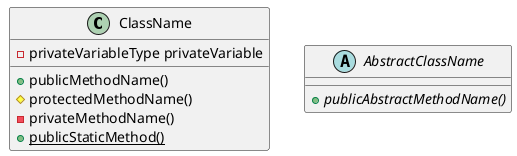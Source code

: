 @startuml

class ClassName{
    + publicMethodName()
    # protectedMethodName()
    - privateMethodName()
    + {static} publicStaticMethod()
    - privateVariableType privateVariable
}


abstract class AbstractClassName{
    + {abstract} publicAbstractMethodName()
}

@enduml
